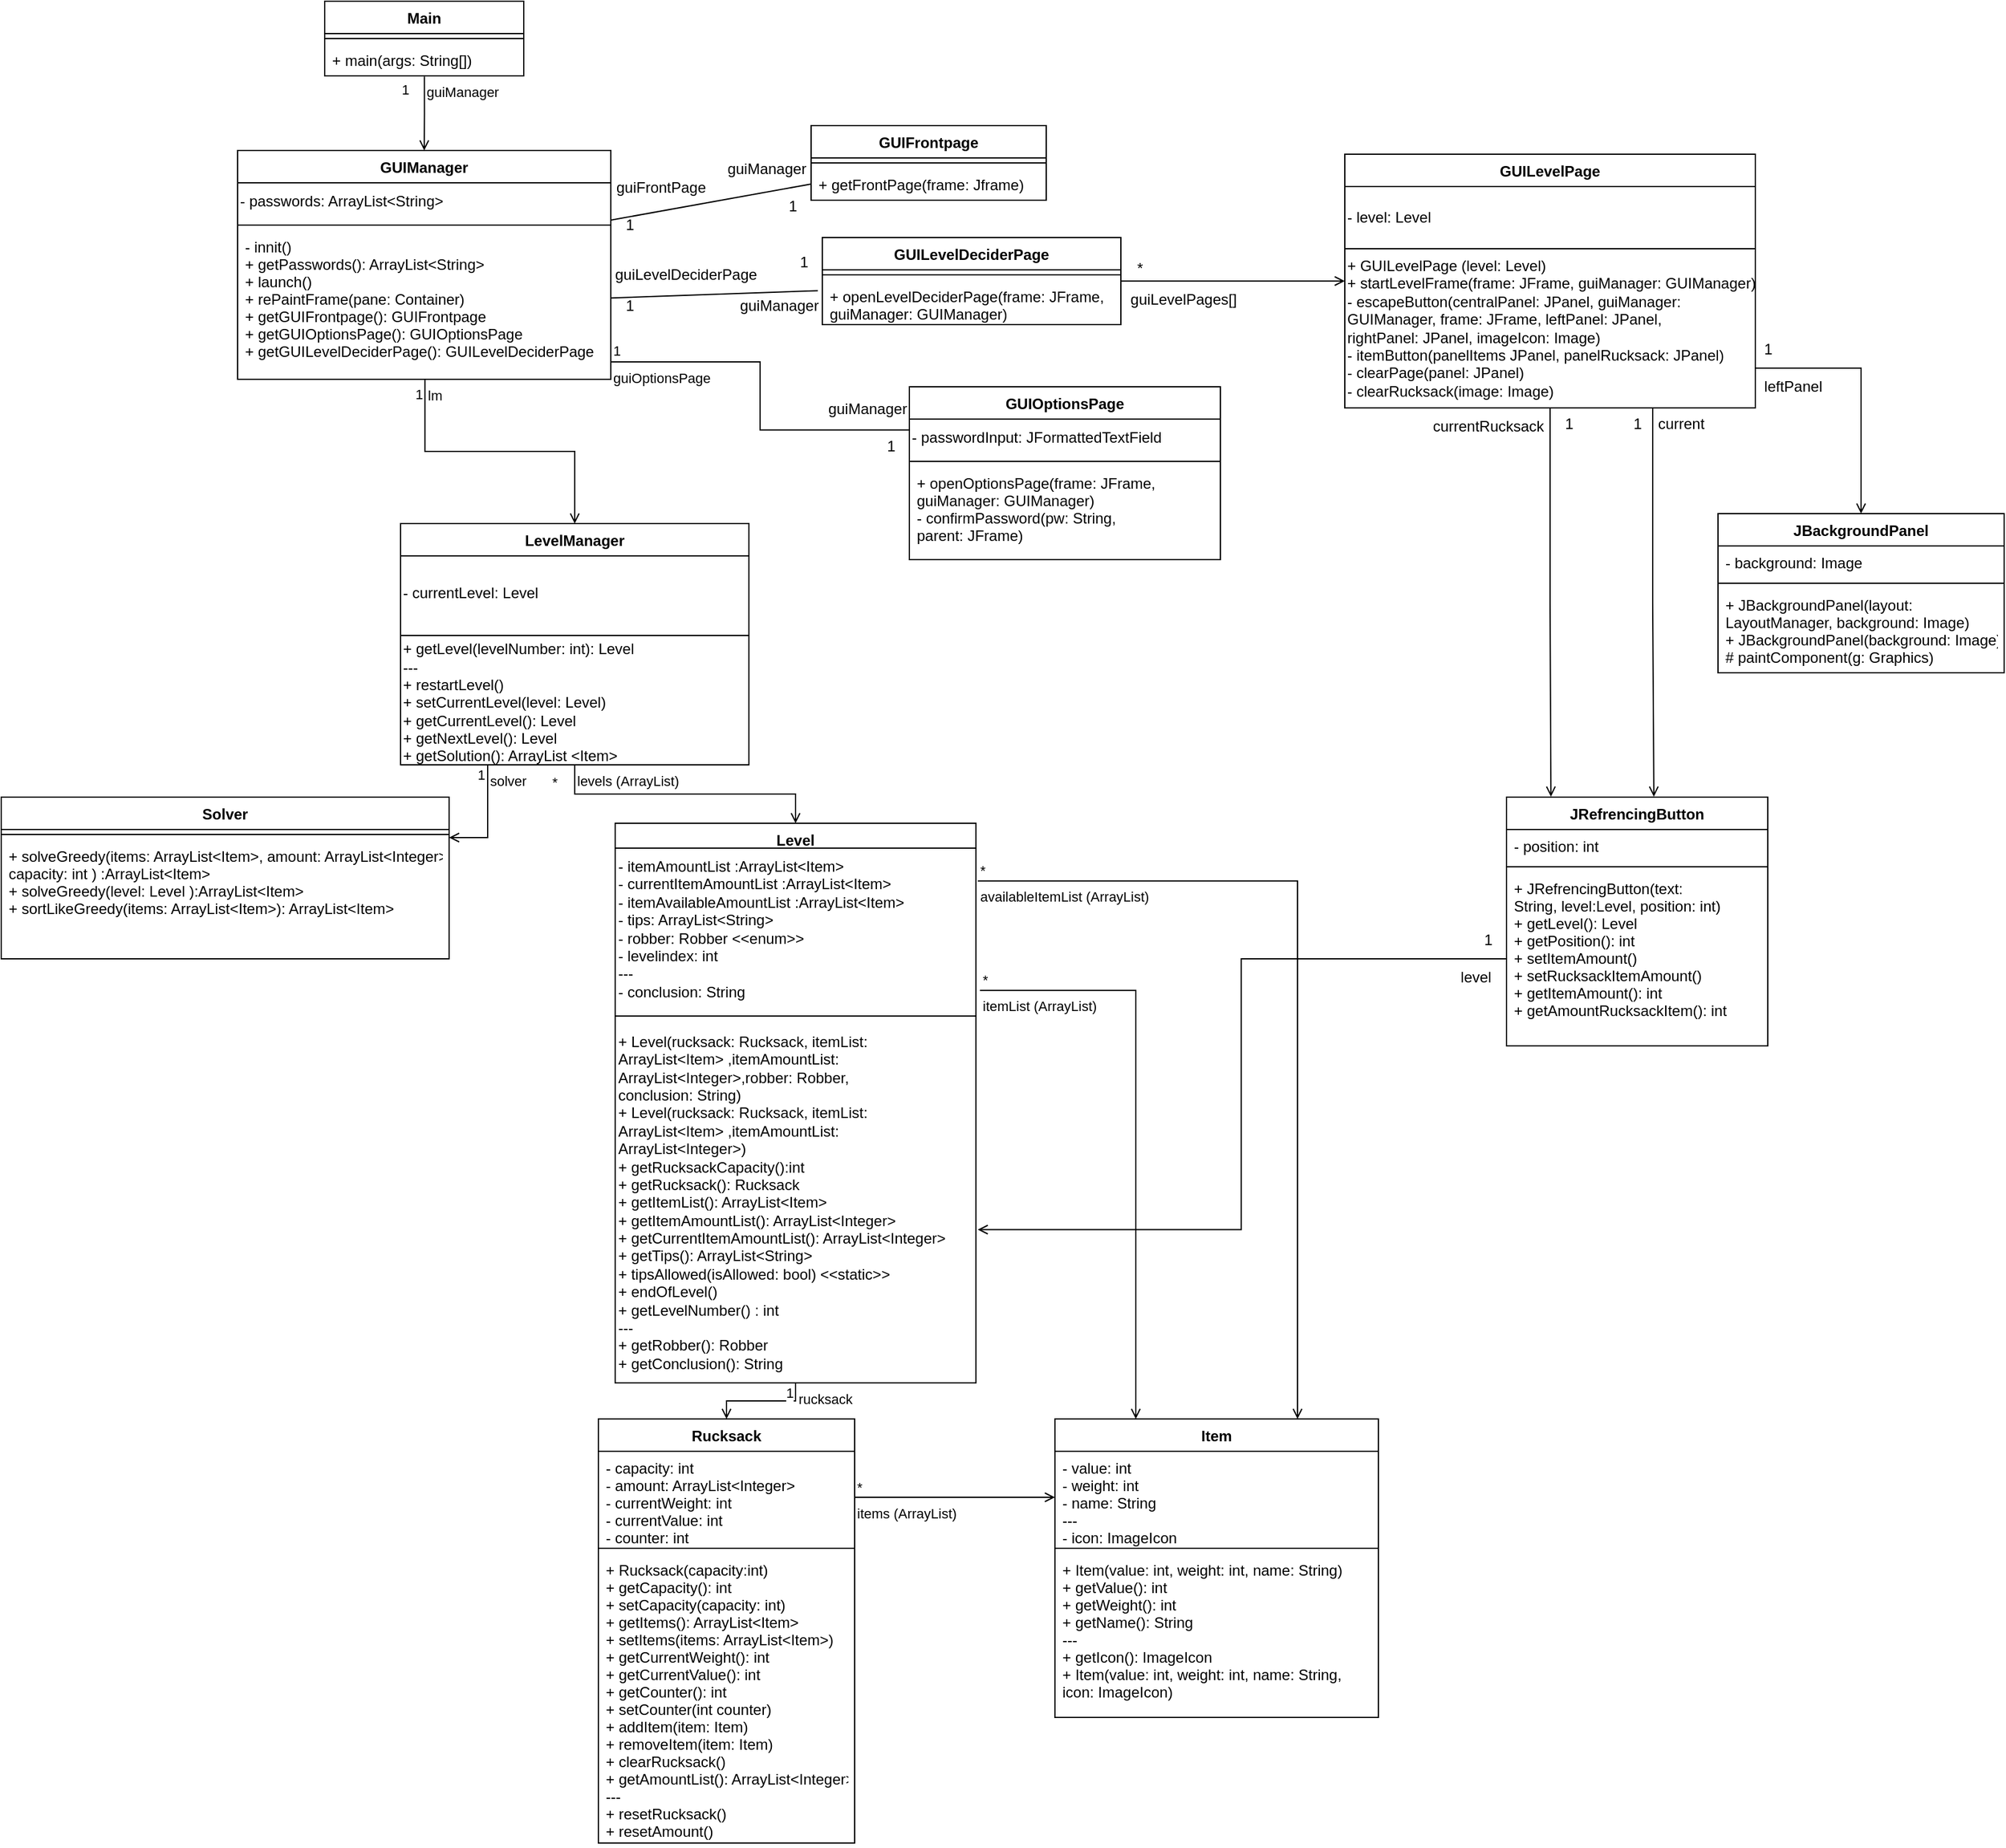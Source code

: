 <mxfile version="20.6.1" type="device"><diagram id="mvksxYR37wyYuG3UCGVY" name="Page-1"><mxGraphModel dx="1183" dy="840" grid="1" gridSize="10" guides="1" tooltips="1" connect="1" arrows="1" fold="1" page="1" pageScale="1" pageWidth="827" pageHeight="1169" math="0" shadow="0"><root><mxCell id="0"/><mxCell id="1" parent="0"/><mxCell id="3Lkax07c6LPgoKpLeekD-1" value="Main" style="swimlane;fontStyle=1;align=center;verticalAlign=top;childLayout=stackLayout;horizontal=1;startSize=26;horizontalStack=0;resizeParent=1;resizeParentMax=0;resizeLast=0;collapsible=1;marginBottom=0;" parent="1" vertex="1"><mxGeometry x="280" y="20" width="160" height="60" as="geometry"/></mxCell><mxCell id="3Lkax07c6LPgoKpLeekD-3" value="" style="line;strokeWidth=1;fillColor=none;align=left;verticalAlign=middle;spacingTop=-1;spacingLeft=3;spacingRight=3;rotatable=0;labelPosition=right;points=[];portConstraint=eastwest;strokeColor=inherit;" parent="3Lkax07c6LPgoKpLeekD-1" vertex="1"><mxGeometry y="26" width="160" height="8" as="geometry"/></mxCell><mxCell id="3Lkax07c6LPgoKpLeekD-4" value="+ main(args: String[])" style="text;strokeColor=none;fillColor=none;align=left;verticalAlign=top;spacingLeft=4;spacingRight=4;overflow=hidden;rotatable=0;points=[[0,0.5],[1,0.5]];portConstraint=eastwest;" parent="3Lkax07c6LPgoKpLeekD-1" vertex="1"><mxGeometry y="34" width="160" height="26" as="geometry"/></mxCell><mxCell id="3Lkax07c6LPgoKpLeekD-5" value="GUIManager" style="swimlane;fontStyle=1;align=center;verticalAlign=top;childLayout=stackLayout;horizontal=1;startSize=26;horizontalStack=0;resizeParent=1;resizeParentMax=0;resizeLast=0;collapsible=1;marginBottom=0;" parent="1" vertex="1"><mxGeometry x="210" y="140" width="300" height="184" as="geometry"/></mxCell><mxCell id="36" value="- passwords: ArrayList&amp;lt;String&amp;gt;&lt;br&gt;" style="text;html=1;strokeColor=none;fillColor=none;align=left;verticalAlign=middle;whiteSpace=wrap;rounded=0;" parent="3Lkax07c6LPgoKpLeekD-5" vertex="1"><mxGeometry y="26" width="300" height="30" as="geometry"/></mxCell><mxCell id="3Lkax07c6LPgoKpLeekD-7" value="" style="line;strokeWidth=1;fillColor=none;align=left;verticalAlign=middle;spacingTop=-1;spacingLeft=3;spacingRight=3;rotatable=0;labelPosition=right;points=[];portConstraint=eastwest;strokeColor=inherit;" parent="3Lkax07c6LPgoKpLeekD-5" vertex="1"><mxGeometry y="56" width="300" height="8" as="geometry"/></mxCell><mxCell id="3Lkax07c6LPgoKpLeekD-8" value="- innit()&#10;+ getPasswords(): ArrayList&lt;String&gt;&#10;+ launch()&#10;+ rePaintFrame(pane: Container)&#10;+ getGUIFrontpage(): GUIFrontpage&#10;+ getGUIOptionsPage(): GUIOptionsPage&#10;+ getGUILevelDeciderPage(): GUILevelDeciderPage&#10;" style="text;strokeColor=none;fillColor=none;align=left;verticalAlign=top;spacingLeft=4;spacingRight=4;overflow=hidden;rotatable=0;points=[[0,0.5],[1,0.5]];portConstraint=eastwest;" parent="3Lkax07c6LPgoKpLeekD-5" vertex="1"><mxGeometry y="64" width="300" height="120" as="geometry"/></mxCell><mxCell id="3Lkax07c6LPgoKpLeekD-9" value="LevelManager" style="swimlane;fontStyle=1;align=center;verticalAlign=top;childLayout=stackLayout;horizontal=1;startSize=26;horizontalStack=0;resizeParent=1;resizeParentMax=0;resizeLast=0;collapsible=1;marginBottom=0;" parent="1" vertex="1"><mxGeometry x="341" y="440" width="280" height="194" as="geometry"><mxRectangle x="310" y="250" width="220" height="210" as="alternateBounds"/></mxGeometry></mxCell><mxCell id="kdeTMZNGUCxmGkDWpaPE-43" value="- currentLevel: Level" style="text;html=1;strokeColor=none;fillColor=none;align=left;verticalAlign=middle;whiteSpace=wrap;rounded=0;" parent="3Lkax07c6LPgoKpLeekD-9" vertex="1"><mxGeometry y="26" width="280" height="60" as="geometry"/></mxCell><mxCell id="3Lkax07c6LPgoKpLeekD-11" value="" style="line;strokeWidth=1;fillColor=none;align=left;verticalAlign=middle;spacingTop=-1;spacingLeft=3;spacingRight=3;rotatable=0;labelPosition=right;points=[];portConstraint=eastwest;strokeColor=inherit;" parent="3Lkax07c6LPgoKpLeekD-9" vertex="1"><mxGeometry y="86" width="280" height="8" as="geometry"/></mxCell><mxCell id="kdeTMZNGUCxmGkDWpaPE-44" value="+ getLevel(levelNumber: int): Level&lt;br&gt;---&lt;br&gt;+ restartLevel()&lt;br&gt;+ setCurrentLevel(level: Level)&lt;br&gt;+ getCurrentLevel(): Level&lt;br&gt;+ getNextLevel(): Level&lt;br&gt;+ getSolution(): ArrayList &amp;lt;Item&amp;gt;" style="text;html=1;strokeColor=none;fillColor=none;align=left;verticalAlign=middle;whiteSpace=wrap;rounded=0;" parent="3Lkax07c6LPgoKpLeekD-9" vertex="1"><mxGeometry y="94" width="280" height="100" as="geometry"/></mxCell><mxCell id="3Lkax07c6LPgoKpLeekD-25" value="guiManager" style="endArrow=open;endFill=0;html=1;edgeStyle=orthogonalEdgeStyle;align=left;verticalAlign=top;rounded=0;exitX=0.501;exitY=1.022;exitDx=0;exitDy=0;exitPerimeter=0;entryX=0.5;entryY=0;entryDx=0;entryDy=0;" parent="1" source="3Lkax07c6LPgoKpLeekD-4" target="3Lkax07c6LPgoKpLeekD-5" edge="1"><mxGeometry x="-1" y="-1" relative="1" as="geometry"><mxPoint x="432.5" y="252" as="sourcePoint"/><mxPoint x="542.5" y="72" as="targetPoint"/><mxPoint x="1" y="-1" as="offset"/></mxGeometry></mxCell><mxCell id="3Lkax07c6LPgoKpLeekD-26" value="1" style="edgeLabel;resizable=0;html=1;align=left;verticalAlign=bottom;" parent="3Lkax07c6LPgoKpLeekD-25" connectable="0" vertex="1"><mxGeometry x="-1" relative="1" as="geometry"><mxPoint x="-20" y="19" as="offset"/></mxGeometry></mxCell><mxCell id="3Lkax07c6LPgoKpLeekD-27" value="lm" style="endArrow=open;endFill=0;html=1;edgeStyle=orthogonalEdgeStyle;align=left;verticalAlign=top;rounded=0;entryX=0.5;entryY=0;entryDx=0;entryDy=0;exitX=0.502;exitY=1;exitDx=0;exitDy=0;exitPerimeter=0;" parent="1" source="3Lkax07c6LPgoKpLeekD-8" target="3Lkax07c6LPgoKpLeekD-9" edge="1"><mxGeometry x="-1" relative="1" as="geometry"><mxPoint x="370" y="280" as="sourcePoint"/><mxPoint x="530" y="280" as="targetPoint"/></mxGeometry></mxCell><mxCell id="3Lkax07c6LPgoKpLeekD-28" value="1" style="edgeLabel;resizable=0;html=1;align=left;verticalAlign=bottom;" parent="3Lkax07c6LPgoKpLeekD-27" connectable="0" vertex="1"><mxGeometry x="-1" relative="1" as="geometry"><mxPoint x="-10" y="20" as="offset"/></mxGeometry></mxCell><mxCell id="3Lkax07c6LPgoKpLeekD-29" value="Solver" style="swimlane;fontStyle=1;align=center;verticalAlign=top;childLayout=stackLayout;horizontal=1;startSize=26;horizontalStack=0;resizeParent=1;resizeParentMax=0;resizeLast=0;collapsible=1;marginBottom=0;" parent="1" vertex="1"><mxGeometry x="20" y="660" width="360" height="130" as="geometry"/></mxCell><mxCell id="3Lkax07c6LPgoKpLeekD-31" value="" style="line;strokeWidth=1;fillColor=none;align=left;verticalAlign=middle;spacingTop=-1;spacingLeft=3;spacingRight=3;rotatable=0;labelPosition=right;points=[];portConstraint=eastwest;strokeColor=inherit;" parent="3Lkax07c6LPgoKpLeekD-29" vertex="1"><mxGeometry y="26" width="360" height="8" as="geometry"/></mxCell><mxCell id="3Lkax07c6LPgoKpLeekD-32" value="+ solveGreedy(items: ArrayList&lt;Item&gt;, amount: ArrayList&lt;Integer&gt;,&#10;capacity: int ) :ArrayList&lt;Item&gt;&#10;+ solveGreedy(level: Level ):ArrayList&lt;Item&gt;&#10;+ sortLikeGreedy(items: ArrayList&lt;Item&gt;): ArrayList&lt;Item&gt;" style="text;strokeColor=none;fillColor=none;align=left;verticalAlign=top;spacingLeft=4;spacingRight=4;overflow=hidden;rotatable=0;points=[[0,0.5],[1,0.5]];portConstraint=eastwest;" parent="3Lkax07c6LPgoKpLeekD-29" vertex="1"><mxGeometry y="34" width="360" height="96" as="geometry"/></mxCell><mxCell id="3Lkax07c6LPgoKpLeekD-33" value="Level" style="swimlane;fontStyle=1;align=center;verticalAlign=top;childLayout=stackLayout;horizontal=1;startSize=20;horizontalStack=0;resizeParent=1;resizeParentMax=0;resizeLast=0;collapsible=1;marginBottom=0;" parent="1" vertex="1"><mxGeometry x="513.5" y="681" width="290" height="450" as="geometry"/></mxCell><mxCell id="8" value="- itemAmountList :ArrayList&amp;lt;Item&amp;gt;&lt;br&gt;- currentItemAmountList :ArrayList&amp;lt;Item&amp;gt;&lt;br&gt;- itemAvailableAmountList :ArrayList&amp;lt;Item&amp;gt;&lt;br&gt;- tips: ArrayList&amp;lt;String&amp;gt;&lt;br&gt;- robber: Robber &amp;lt;&amp;lt;enum&amp;gt;&amp;gt;&lt;br&gt;- levelindex: int&lt;br&gt;---&lt;br&gt;- conclusion: String" style="text;html=1;align=left;verticalAlign=middle;resizable=0;points=[];autosize=1;strokeColor=none;fillColor=none;" parent="3Lkax07c6LPgoKpLeekD-33" vertex="1"><mxGeometry y="20" width="290" height="130" as="geometry"/></mxCell><mxCell id="3Lkax07c6LPgoKpLeekD-35" value="" style="line;strokeWidth=1;fillColor=none;align=left;verticalAlign=middle;spacingTop=-1;spacingLeft=3;spacingRight=3;rotatable=0;labelPosition=right;points=[];portConstraint=eastwest;strokeColor=inherit;" parent="3Lkax07c6LPgoKpLeekD-33" vertex="1"><mxGeometry y="150" width="290" height="10" as="geometry"/></mxCell><mxCell id="11" value="&lt;span class=&quot;pl-smi&quot;&gt;+ Level&lt;/span&gt;(r&lt;span class=&quot;pl-smi&quot;&gt;ucksack:&lt;/span&gt;&amp;nbsp;R&lt;span class=&quot;pl-s1&quot;&gt;ucksack&lt;/span&gt;,&amp;nbsp;&lt;span class=&quot;pl-s1&quot;&gt;itemList:&amp;nbsp;&lt;br&gt;&lt;span class=&quot;pl-smi&quot;&gt;ArrayList&lt;/span&gt;&amp;lt;&lt;span class=&quot;pl-smi&quot;&gt;Item&lt;/span&gt;&amp;gt;&amp;nbsp;&lt;/span&gt;,&lt;span class=&quot;pl-s1&quot;&gt;itemAmountList:&amp;nbsp;&amp;nbsp;&lt;br&gt;&lt;span class=&quot;pl-smi&quot;&gt;ArrayList&lt;/span&gt;&amp;lt;&lt;span class=&quot;pl-smi&quot;&gt;Integer&lt;/span&gt;&amp;gt;,robber: Robber, &lt;br&gt;conclusion: String&lt;/span&gt;)&lt;br&gt;&lt;span class=&quot;pl-smi&quot;&gt;+ Level&lt;/span&gt;(r&lt;span class=&quot;pl-smi&quot;&gt;ucksack:&lt;/span&gt;&amp;nbsp;R&lt;span class=&quot;pl-s1&quot;&gt;ucksack&lt;/span&gt;,&amp;nbsp;&lt;span class=&quot;pl-s1&quot;&gt;itemList:&amp;nbsp;&lt;br&gt;&lt;span class=&quot;pl-smi&quot;&gt;ArrayList&lt;/span&gt;&amp;lt;&lt;span class=&quot;pl-smi&quot;&gt;Item&lt;/span&gt;&amp;gt;&amp;nbsp;&lt;/span&gt;,&lt;span class=&quot;pl-s1&quot;&gt;itemAmountList:&amp;nbsp;&amp;nbsp;&lt;br&gt;&lt;span class=&quot;pl-smi&quot;&gt;ArrayList&lt;/span&gt;&amp;lt;&lt;span class=&quot;pl-smi&quot;&gt;Integer&lt;/span&gt;&amp;gt;&lt;/span&gt;)&lt;br&gt;&lt;span style=&quot;&quot;&gt;+ g&lt;/span&gt;&lt;span class=&quot;pl-en&quot;&gt;etRucksackCapacity&lt;/span&gt;():int&lt;br&gt;&lt;span style=&quot;&quot;&gt;+ getRucksack(): Rucksack&lt;br&gt;+ getItemList(): ArrayList&amp;lt;Item&amp;gt;&lt;br&gt;+ getItemAmountList(): ArrayList&amp;lt;Integer&amp;gt;&lt;br&gt;&lt;/span&gt;+ getCurrentItemAmountList(): ArrayList&amp;lt;Integer&amp;gt;&lt;span style=&quot;&quot;&gt;&lt;br&gt;+ getTips(): ArrayList&amp;lt;String&amp;gt;&lt;br&gt;+ tipsAllowed(isAllowed: bool) &amp;lt;&amp;lt;static&amp;gt;&amp;gt;&lt;br&gt;+ endOfLevel()&lt;br&gt;+ getLevelNumber() : int&lt;br&gt;&lt;/span&gt;---&lt;br&gt;+ getRobber(): Robber&lt;br&gt;+ getConclusion(): String&lt;span style=&quot;&quot;&gt;&lt;br&gt;&lt;/span&gt;" style="text;html=1;align=left;verticalAlign=middle;resizable=0;points=[];autosize=1;strokeColor=none;fillColor=none;" parent="3Lkax07c6LPgoKpLeekD-33" vertex="1"><mxGeometry y="160" width="290" height="290" as="geometry"/></mxCell><mxCell id="3Lkax07c6LPgoKpLeekD-37" value="solver" style="endArrow=open;endFill=0;html=1;edgeStyle=orthogonalEdgeStyle;align=left;verticalAlign=top;rounded=0;exitX=0.25;exitY=1;exitDx=0;exitDy=0;entryX=1;entryY=0.25;entryDx=0;entryDy=0;" parent="1" source="kdeTMZNGUCxmGkDWpaPE-44" target="3Lkax07c6LPgoKpLeekD-29" edge="1"><mxGeometry x="-1" relative="1" as="geometry"><mxPoint x="310" y="501" as="sourcePoint"/><mxPoint x="240" y="408" as="targetPoint"/><mxPoint as="offset"/></mxGeometry></mxCell><mxCell id="3Lkax07c6LPgoKpLeekD-38" value="1" style="edgeLabel;resizable=0;html=1;align=left;verticalAlign=bottom;" parent="3Lkax07c6LPgoKpLeekD-37" connectable="0" vertex="1"><mxGeometry x="-1" relative="1" as="geometry"><mxPoint x="-10" y="16" as="offset"/></mxGeometry></mxCell><mxCell id="3Lkax07c6LPgoKpLeekD-39" value="levels (ArrayList)" style="endArrow=open;endFill=0;html=1;edgeStyle=orthogonalEdgeStyle;align=left;verticalAlign=top;rounded=0;exitX=0.5;exitY=1;exitDx=0;exitDy=0;entryX=0.5;entryY=0;entryDx=0;entryDy=0;" parent="1" source="3Lkax07c6LPgoKpLeekD-9" target="3Lkax07c6LPgoKpLeekD-33" edge="1"><mxGeometry x="-1" relative="1" as="geometry"><mxPoint x="370" y="501" as="sourcePoint"/><mxPoint x="530" y="501" as="targetPoint"/></mxGeometry></mxCell><mxCell id="3Lkax07c6LPgoKpLeekD-40" value="*" style="edgeLabel;resizable=0;html=1;align=left;verticalAlign=bottom;" parent="3Lkax07c6LPgoKpLeekD-39" connectable="0" vertex="1"><mxGeometry x="-1" relative="1" as="geometry"><mxPoint x="-20" y="22" as="offset"/></mxGeometry></mxCell><mxCell id="3Lkax07c6LPgoKpLeekD-41" value="Rucksack" style="swimlane;fontStyle=1;align=center;verticalAlign=top;childLayout=stackLayout;horizontal=1;startSize=26;horizontalStack=0;resizeParent=1;resizeParentMax=0;resizeLast=0;collapsible=1;marginBottom=0;" parent="1" vertex="1"><mxGeometry x="500" y="1160" width="206" height="341" as="geometry"/></mxCell><mxCell id="3Lkax07c6LPgoKpLeekD-42" value="- capacity: int&#10;- amount: ArrayList&lt;Integer&gt;&#10;- currentWeight: int&#10;- currentValue: int&#10;- counter: int" style="text;strokeColor=none;fillColor=none;align=left;verticalAlign=top;spacingLeft=4;spacingRight=4;overflow=hidden;rotatable=0;points=[[0,0.5],[1,0.5]];portConstraint=eastwest;" parent="3Lkax07c6LPgoKpLeekD-41" vertex="1"><mxGeometry y="26" width="206" height="74" as="geometry"/></mxCell><mxCell id="3Lkax07c6LPgoKpLeekD-43" value="" style="line;strokeWidth=1;fillColor=none;align=left;verticalAlign=middle;spacingTop=-1;spacingLeft=3;spacingRight=3;rotatable=0;labelPosition=right;points=[];portConstraint=eastwest;strokeColor=inherit;" parent="3Lkax07c6LPgoKpLeekD-41" vertex="1"><mxGeometry y="100" width="206" height="8" as="geometry"/></mxCell><mxCell id="3Lkax07c6LPgoKpLeekD-44" value="+ Rucksack(capacity:int)&#10;+ getCapacity(): int&#10;+ setCapacity(capacity: int)&#10;+ getItems(): ArrayList&lt;Item&gt;&#10;+ setItems(items: ArrayList&lt;Item&gt;)&#10;+ getCurrentWeight(): int&#10;+ getCurrentValue(): int&#10;+ getCounter(): int&#10;+ setCounter(int counter)&#10;+ addItem(item: Item)&#10;+ removeItem(item: Item)&#10;+ clearRucksack()&#10;+ getAmountList(): ArrayList&lt;Integer&gt;&#10;---&#10;+ resetRucksack()&#10;+ resetAmount()&#10;&#10;&#10;" style="text;strokeColor=none;fillColor=none;align=left;verticalAlign=top;spacingLeft=4;spacingRight=4;overflow=hidden;rotatable=0;points=[[0,0.5],[1,0.5]];portConstraint=eastwest;" parent="3Lkax07c6LPgoKpLeekD-41" vertex="1"><mxGeometry y="108" width="206" height="233" as="geometry"/></mxCell><mxCell id="3Lkax07c6LPgoKpLeekD-45" value="rucksack" style="endArrow=open;endFill=0;html=1;edgeStyle=orthogonalEdgeStyle;align=left;verticalAlign=top;rounded=0;exitX=0.5;exitY=1;exitDx=0;exitDy=0;entryX=0.5;entryY=0;entryDx=0;entryDy=0;" parent="1" source="3Lkax07c6LPgoKpLeekD-33" target="3Lkax07c6LPgoKpLeekD-41" edge="1"><mxGeometry x="-1" relative="1" as="geometry"><mxPoint x="616" y="751" as="sourcePoint"/><mxPoint x="776" y="751" as="targetPoint"/></mxGeometry></mxCell><mxCell id="3Lkax07c6LPgoKpLeekD-46" value="1" style="edgeLabel;resizable=0;html=1;align=left;verticalAlign=bottom;" parent="3Lkax07c6LPgoKpLeekD-45" connectable="0" vertex="1"><mxGeometry x="-1" relative="1" as="geometry"><mxPoint x="-10" y="16" as="offset"/></mxGeometry></mxCell><mxCell id="3Lkax07c6LPgoKpLeekD-47" value="Item" style="swimlane;fontStyle=1;align=center;verticalAlign=top;childLayout=stackLayout;horizontal=1;startSize=26;horizontalStack=0;resizeParent=1;resizeParentMax=0;resizeLast=0;collapsible=1;marginBottom=0;" parent="1" vertex="1"><mxGeometry x="867" y="1160" width="260" height="240" as="geometry"/></mxCell><mxCell id="3Lkax07c6LPgoKpLeekD-48" value="- value: int&#10;- weight: int&#10;- name: String&#10;---&#10;- icon: ImageIcon" style="text;strokeColor=none;fillColor=none;align=left;verticalAlign=top;spacingLeft=4;spacingRight=4;overflow=hidden;rotatable=0;points=[[0,0.5],[1,0.5]];portConstraint=eastwest;" parent="3Lkax07c6LPgoKpLeekD-47" vertex="1"><mxGeometry y="26" width="260" height="74" as="geometry"/></mxCell><mxCell id="3Lkax07c6LPgoKpLeekD-49" value="" style="line;strokeWidth=1;fillColor=none;align=left;verticalAlign=middle;spacingTop=-1;spacingLeft=3;spacingRight=3;rotatable=0;labelPosition=right;points=[];portConstraint=eastwest;strokeColor=inherit;" parent="3Lkax07c6LPgoKpLeekD-47" vertex="1"><mxGeometry y="100" width="260" height="8" as="geometry"/></mxCell><mxCell id="3Lkax07c6LPgoKpLeekD-50" value="+ Item(value: int, weight: int, name: String)&#10;+ getValue(): int&#10;+ getWeight(): int&#10;+ getName(): String&#10;---&#10;+ getIcon(): ImageIcon&#10;+ Item(value: int, weight: int, name: String,&#10;icon: ImageIcon)" style="text;strokeColor=none;fillColor=none;align=left;verticalAlign=top;spacingLeft=4;spacingRight=4;overflow=hidden;rotatable=0;points=[[0,0.5],[1,0.5]];portConstraint=eastwest;" parent="3Lkax07c6LPgoKpLeekD-47" vertex="1"><mxGeometry y="108" width="260" height="132" as="geometry"/></mxCell><mxCell id="3Lkax07c6LPgoKpLeekD-51" value="items (ArrayList)" style="endArrow=open;endFill=0;html=1;edgeStyle=orthogonalEdgeStyle;align=left;verticalAlign=top;rounded=0;exitX=1;exitY=0.5;exitDx=0;exitDy=0;entryX=0;entryY=0.5;entryDx=0;entryDy=0;" parent="1" source="3Lkax07c6LPgoKpLeekD-42" target="3Lkax07c6LPgoKpLeekD-48" edge="1"><mxGeometry x="-1" relative="1" as="geometry"><mxPoint x="766" y="1021" as="sourcePoint"/><mxPoint x="776" y="1021" as="targetPoint"/></mxGeometry></mxCell><mxCell id="3Lkax07c6LPgoKpLeekD-52" value="*" style="edgeLabel;resizable=0;html=1;align=left;verticalAlign=bottom;" parent="3Lkax07c6LPgoKpLeekD-51" connectable="0" vertex="1"><mxGeometry x="-1" relative="1" as="geometry"/></mxCell><mxCell id="15" value="itemList (ArrayList)" style="endArrow=open;endFill=0;html=1;edgeStyle=orthogonalEdgeStyle;align=left;verticalAlign=top;rounded=0;entryX=0.25;entryY=0;entryDx=0;entryDy=0;exitX=1.011;exitY=0.88;exitDx=0;exitDy=0;exitPerimeter=0;" parent="1" source="8" target="3Lkax07c6LPgoKpLeekD-47" edge="1"><mxGeometry x="-1" relative="1" as="geometry"><mxPoint x="846" y="751" as="sourcePoint"/><mxPoint x="1066" y="901" as="targetPoint"/></mxGeometry></mxCell><mxCell id="16" value="*" style="edgeLabel;resizable=0;html=1;align=left;verticalAlign=bottom;" parent="15" connectable="0" vertex="1"><mxGeometry x="-1" relative="1" as="geometry"/></mxCell><mxCell id="17" value="availableItemList (ArrayList)" style="endArrow=open;endFill=0;html=1;edgeStyle=orthogonalEdgeStyle;align=left;verticalAlign=top;rounded=0;entryX=0.75;entryY=0;entryDx=0;entryDy=0;exitX=1.005;exitY=0.203;exitDx=0;exitDy=0;exitPerimeter=0;" parent="1" source="8" target="3Lkax07c6LPgoKpLeekD-47" edge="1"><mxGeometry x="-1" relative="1" as="geometry"><mxPoint x="856" y="801" as="sourcePoint"/><mxPoint x="1016" y="801" as="targetPoint"/></mxGeometry></mxCell><mxCell id="18" value="*" style="edgeLabel;resizable=0;html=1;align=left;verticalAlign=bottom;" parent="17" connectable="0" vertex="1"><mxGeometry x="-1" relative="1" as="geometry"/></mxCell><mxCell id="19" value="GUIFrontpage" style="swimlane;fontStyle=1;align=center;verticalAlign=top;childLayout=stackLayout;horizontal=1;startSize=26;horizontalStack=0;resizeParent=1;resizeParentMax=0;resizeLast=0;collapsible=1;marginBottom=0;" parent="1" vertex="1"><mxGeometry x="671" y="120" width="189" height="60" as="geometry"/></mxCell><mxCell id="20" value="" style="line;strokeWidth=1;fillColor=none;align=left;verticalAlign=middle;spacingTop=-1;spacingLeft=3;spacingRight=3;rotatable=0;labelPosition=right;points=[];portConstraint=eastwest;strokeColor=inherit;" parent="19" vertex="1"><mxGeometry y="26" width="189" height="8" as="geometry"/></mxCell><mxCell id="21" value="+ getFrontPage(frame: Jframe)" style="text;strokeColor=none;fillColor=none;align=left;verticalAlign=top;spacingLeft=4;spacingRight=4;overflow=hidden;rotatable=0;points=[[0,0.5],[1,0.5]];portConstraint=eastwest;" parent="19" vertex="1"><mxGeometry y="34" width="189" height="26" as="geometry"/></mxCell><mxCell id="kdeTMZNGUCxmGkDWpaPE-52" value="" style="edgeStyle=orthogonalEdgeStyle;rounded=0;orthogonalLoop=1;jettySize=auto;html=1;endArrow=open;endFill=0;" parent="1" source="22" target="kdeTMZNGUCxmGkDWpaPE-48" edge="1"><mxGeometry relative="1" as="geometry"/></mxCell><mxCell id="22" value="GUILevelDeciderPage" style="swimlane;fontStyle=1;align=center;verticalAlign=top;childLayout=stackLayout;horizontal=1;startSize=26;horizontalStack=0;resizeParent=1;resizeParentMax=0;resizeLast=0;collapsible=1;marginBottom=0;" parent="1" vertex="1"><mxGeometry x="680" y="210" width="240" height="70" as="geometry"/></mxCell><mxCell id="kdeTMZNGUCxmGkDWpaPE-45" value="" style="line;strokeWidth=1;fillColor=none;align=left;verticalAlign=middle;spacingTop=-1;spacingLeft=3;spacingRight=3;rotatable=0;labelPosition=right;points=[];portConstraint=eastwest;strokeColor=inherit;" parent="22" vertex="1"><mxGeometry y="26" width="240" height="8" as="geometry"/></mxCell><mxCell id="24" value="+ openLevelDeciderPage(frame: JFrame, &#10;guiManager: GUIManager)" style="text;strokeColor=none;fillColor=none;align=left;verticalAlign=top;spacingLeft=4;spacingRight=4;overflow=hidden;rotatable=0;points=[[0,0.5],[1,0.5]];portConstraint=eastwest;" parent="22" vertex="1"><mxGeometry y="34" width="240" height="36" as="geometry"/></mxCell><mxCell id="27" value="" style="endArrow=none;html=1;rounded=0;entryX=-0.015;entryY=0.242;entryDx=0;entryDy=0;entryPerimeter=0;endFill=0;" parent="1" source="3Lkax07c6LPgoKpLeekD-8" target="24" edge="1"><mxGeometry width="50" height="50" relative="1" as="geometry"><mxPoint x="770" y="240" as="sourcePoint"/><mxPoint x="820" y="190" as="targetPoint"/></mxGeometry></mxCell><mxCell id="28" value="" style="endArrow=none;html=1;rounded=0;exitX=1;exitY=1;exitDx=0;exitDy=0;entryX=0;entryY=0.5;entryDx=0;entryDy=0;endFill=0;" parent="1" source="36" target="21" edge="1"><mxGeometry width="50" height="50" relative="1" as="geometry"><mxPoint x="770" y="240" as="sourcePoint"/><mxPoint x="820" y="190" as="targetPoint"/></mxGeometry></mxCell><mxCell id="29" value="GUIOptionsPage" style="swimlane;fontStyle=1;align=center;verticalAlign=top;childLayout=stackLayout;horizontal=1;startSize=26;horizontalStack=0;resizeParent=1;resizeParentMax=0;resizeLast=0;collapsible=1;marginBottom=0;" parent="1" vertex="1"><mxGeometry x="750" y="330" width="250" height="139" as="geometry"/></mxCell><mxCell id="50" value="&lt;div style=&quot;&quot;&gt;&lt;span style=&quot;background-color: initial;&quot; class=&quot;pl-smi&quot;&gt;- &lt;/span&gt;&lt;span style=&quot;background-color: initial;&quot; class=&quot;pl-s1&quot;&gt;passwordInput: JFormattedTextField&lt;/span&gt;&lt;/div&gt;" style="text;html=1;align=left;verticalAlign=middle;resizable=0;points=[];autosize=1;strokeColor=none;fillColor=none;" parent="29" vertex="1"><mxGeometry y="26" width="250" height="30" as="geometry"/></mxCell><mxCell id="31" value="" style="line;strokeWidth=1;fillColor=none;align=left;verticalAlign=middle;spacingTop=-1;spacingLeft=3;spacingRight=3;rotatable=0;labelPosition=right;points=[];portConstraint=eastwest;strokeColor=inherit;" parent="29" vertex="1"><mxGeometry y="56" width="250" height="8" as="geometry"/></mxCell><mxCell id="32" value="+ openOptionsPage(frame: JFrame, &#10;guiManager: GUIManager)&#10;- confirmPassword(pw: String, &#10;parent: JFrame)" style="text;strokeColor=none;fillColor=none;align=left;verticalAlign=top;spacingLeft=4;spacingRight=4;overflow=hidden;rotatable=0;points=[[0,0.5],[1,0.5]];portConstraint=eastwest;" parent="29" vertex="1"><mxGeometry y="64" width="250" height="75" as="geometry"/></mxCell><mxCell id="34" value="guiOptionsPage" style="endArrow=none;endFill=0;html=1;edgeStyle=orthogonalEdgeStyle;align=left;verticalAlign=top;rounded=0;exitX=1;exitY=0.883;exitDx=0;exitDy=0;entryX=0;entryY=0.25;entryDx=0;entryDy=0;exitPerimeter=0;" parent="1" source="3Lkax07c6LPgoKpLeekD-8" target="29" edge="1"><mxGeometry x="-1" relative="1" as="geometry"><mxPoint x="720" y="230" as="sourcePoint"/><mxPoint x="880" y="230" as="targetPoint"/></mxGeometry></mxCell><mxCell id="35" value="1" style="edgeLabel;resizable=0;html=1;align=left;verticalAlign=bottom;" parent="34" connectable="0" vertex="1"><mxGeometry x="-1" relative="1" as="geometry"/></mxCell><mxCell id="kdeTMZNGUCxmGkDWpaPE-48" value="GUILevelPage" style="swimlane;fontStyle=1;align=center;verticalAlign=top;childLayout=stackLayout;horizontal=1;startSize=26;horizontalStack=0;resizeParent=1;resizeParentMax=0;resizeLast=0;collapsible=1;marginBottom=0;" parent="1" vertex="1"><mxGeometry x="1100" y="143" width="330" height="204" as="geometry"/></mxCell><mxCell id="kdeTMZNGUCxmGkDWpaPE-53" value="- level: Level" style="html=1;align=left;" parent="kdeTMZNGUCxmGkDWpaPE-48" vertex="1"><mxGeometry y="26" width="330" height="50" as="geometry"/></mxCell><mxCell id="kdeTMZNGUCxmGkDWpaPE-55" value="&lt;div style=&quot;&quot;&gt;&lt;span style=&quot;background-color: initial;&quot;&gt;+ GUILevelPage (level: Level)&lt;/span&gt;&lt;/div&gt;&lt;div style=&quot;&quot;&gt;&lt;span style=&quot;background-color: initial;&quot;&gt;+ startLevelFrame(frame: JFrame, guiManager: GUIManager)&lt;/span&gt;&lt;/div&gt;&lt;div style=&quot;&quot;&gt;&lt;span style=&quot;background-color: initial;&quot;&gt;- escapeButton(centralPanel: JPanel, guiManager:&amp;nbsp;&lt;/span&gt;&lt;/div&gt;&lt;div style=&quot;&quot;&gt;&lt;span style=&quot;background-color: initial;&quot;&gt;GUIManager, frame: JFrame, leftPanel: JPanel,&amp;nbsp;&lt;/span&gt;&lt;/div&gt;&lt;div style=&quot;&quot;&gt;&lt;span style=&quot;background-color: initial;&quot;&gt;rightPanel: JPanel, imageIcon: Image)&lt;/span&gt;&lt;/div&gt;&lt;div style=&quot;&quot;&gt;&lt;span style=&quot;background-color: initial;&quot;&gt;- itemButton(panelItems JPanel, panelRucksack: JPanel)&lt;/span&gt;&lt;/div&gt;&lt;div style=&quot;&quot;&gt;- clearPage(panel: JPanel)&lt;/div&gt;&lt;div style=&quot;&quot;&gt;- clearRucksack(image: Image)&lt;/div&gt;" style="html=1;align=left;" parent="kdeTMZNGUCxmGkDWpaPE-48" vertex="1"><mxGeometry y="76" width="330" height="128" as="geometry"/></mxCell><mxCell id="37" value="&lt;span class=&quot;pl-s1&quot;&gt;guiLevelDeciderPage&lt;/span&gt;" style="text;html=1;align=center;verticalAlign=middle;resizable=0;points=[];autosize=1;strokeColor=none;fillColor=none;" parent="1" vertex="1"><mxGeometry x="500" y="225" width="140" height="30" as="geometry"/></mxCell><mxCell id="38" value="1" style="text;html=1;align=center;verticalAlign=middle;resizable=0;points=[];autosize=1;strokeColor=none;fillColor=none;" parent="1" vertex="1"><mxGeometry x="510" y="250" width="30" height="30" as="geometry"/></mxCell><mxCell id="39" value="guiFrontPage" style="text;html=1;align=center;verticalAlign=middle;resizable=0;points=[];autosize=1;strokeColor=none;fillColor=none;" parent="1" vertex="1"><mxGeometry x="500" y="155" width="100" height="30" as="geometry"/></mxCell><mxCell id="40" value="1" style="text;html=1;align=center;verticalAlign=middle;resizable=0;points=[];autosize=1;strokeColor=none;fillColor=none;" parent="1" vertex="1"><mxGeometry x="510" y="185" width="30" height="30" as="geometry"/></mxCell><mxCell id="41" value="guiManager" style="text;html=1;align=center;verticalAlign=middle;resizable=0;points=[];autosize=1;strokeColor=none;fillColor=none;" parent="1" vertex="1"><mxGeometry x="590" y="140" width="90" height="30" as="geometry"/></mxCell><mxCell id="42" value="1" style="text;html=1;align=center;verticalAlign=middle;resizable=0;points=[];autosize=1;strokeColor=none;fillColor=none;" parent="1" vertex="1"><mxGeometry x="641" y="170" width="30" height="30" as="geometry"/></mxCell><mxCell id="46" value="guiManager" style="text;html=1;align=center;verticalAlign=middle;resizable=0;points=[];autosize=1;strokeColor=none;fillColor=none;" parent="1" vertex="1"><mxGeometry x="671" y="333" width="90" height="30" as="geometry"/></mxCell><mxCell id="47" value="guiManager" style="text;html=1;align=center;verticalAlign=middle;resizable=0;points=[];autosize=1;strokeColor=none;fillColor=none;" parent="1" vertex="1"><mxGeometry x="600" y="250" width="90" height="30" as="geometry"/></mxCell><mxCell id="48" value="1" style="text;html=1;align=center;verticalAlign=middle;resizable=0;points=[];autosize=1;strokeColor=none;fillColor=none;" parent="1" vertex="1"><mxGeometry x="650" y="215" width="30" height="30" as="geometry"/></mxCell><mxCell id="49" value="1" style="text;html=1;align=center;verticalAlign=middle;resizable=0;points=[];autosize=1;strokeColor=none;fillColor=none;" parent="1" vertex="1"><mxGeometry x="720" y="363" width="30" height="30" as="geometry"/></mxCell><mxCell id="52" value="*" style="text;html=1;align=center;verticalAlign=middle;resizable=0;points=[];autosize=1;strokeColor=none;fillColor=none;" parent="1" vertex="1"><mxGeometry x="920" y="220" width="30" height="30" as="geometry"/></mxCell><mxCell id="53" value="guiLevelPages[]" style="text;html=1;align=center;verticalAlign=middle;resizable=0;points=[];autosize=1;strokeColor=none;fillColor=none;" parent="1" vertex="1"><mxGeometry x="915" y="245" width="110" height="30" as="geometry"/></mxCell><mxCell id="54" value="JBackgroundPanel" style="swimlane;fontStyle=1;align=center;verticalAlign=top;childLayout=stackLayout;horizontal=1;startSize=26;horizontalStack=0;resizeParent=1;resizeParentMax=0;resizeLast=0;collapsible=1;marginBottom=0;" parent="1" vertex="1"><mxGeometry x="1400" y="432" width="230" height="128" as="geometry"/></mxCell><mxCell id="55" value="- background: Image" style="text;strokeColor=none;fillColor=none;align=left;verticalAlign=top;spacingLeft=4;spacingRight=4;overflow=hidden;rotatable=0;points=[[0,0.5],[1,0.5]];portConstraint=eastwest;" parent="54" vertex="1"><mxGeometry y="26" width="230" height="26" as="geometry"/></mxCell><mxCell id="56" value="" style="line;strokeWidth=1;fillColor=none;align=left;verticalAlign=middle;spacingTop=-1;spacingLeft=3;spacingRight=3;rotatable=0;labelPosition=right;points=[];portConstraint=eastwest;strokeColor=inherit;" parent="54" vertex="1"><mxGeometry y="52" width="230" height="8" as="geometry"/></mxCell><mxCell id="57" value="+ JBackgroundPanel(layout: &#10;LayoutManager, background: Image)&#10;+ JBackgroundPanel(background: Image)&#10;# paintComponent(g: Graphics)" style="text;strokeColor=none;fillColor=none;align=left;verticalAlign=top;spacingLeft=4;spacingRight=4;overflow=hidden;rotatable=0;points=[[0,0.5],[1,0.5]];portConstraint=eastwest;" parent="54" vertex="1"><mxGeometry y="60" width="230" height="68" as="geometry"/></mxCell><mxCell id="58" style="edgeStyle=orthogonalEdgeStyle;rounded=0;orthogonalLoop=1;jettySize=auto;html=1;exitX=1;exitY=0.75;exitDx=0;exitDy=0;entryX=0.5;entryY=0;entryDx=0;entryDy=0;startArrow=none;startFill=0;endArrow=open;endFill=0;" parent="1" source="kdeTMZNGUCxmGkDWpaPE-55" target="54" edge="1"><mxGeometry relative="1" as="geometry"/></mxCell><mxCell id="59" value="1" style="text;html=1;align=center;verticalAlign=middle;resizable=0;points=[];autosize=1;strokeColor=none;fillColor=none;" parent="1" vertex="1"><mxGeometry x="1425" y="285" width="30" height="30" as="geometry"/></mxCell><mxCell id="60" value="leftPanel" style="text;html=1;align=center;verticalAlign=middle;resizable=0;points=[];autosize=1;strokeColor=none;fillColor=none;" parent="1" vertex="1"><mxGeometry x="1425" y="315" width="70" height="30" as="geometry"/></mxCell><mxCell id="61" value="JRefrencingButton" style="swimlane;fontStyle=1;align=center;verticalAlign=top;childLayout=stackLayout;horizontal=1;startSize=26;horizontalStack=0;resizeParent=1;resizeParentMax=0;resizeLast=0;collapsible=1;marginBottom=0;" parent="1" vertex="1"><mxGeometry x="1230" y="660" width="210" height="200" as="geometry"/></mxCell><mxCell id="62" value="- position: int" style="text;strokeColor=none;fillColor=none;align=left;verticalAlign=top;spacingLeft=4;spacingRight=4;overflow=hidden;rotatable=0;points=[[0,0.5],[1,0.5]];portConstraint=eastwest;" parent="61" vertex="1"><mxGeometry y="26" width="210" height="26" as="geometry"/></mxCell><mxCell id="63" value="" style="line;strokeWidth=1;fillColor=none;align=left;verticalAlign=middle;spacingTop=-1;spacingLeft=3;spacingRight=3;rotatable=0;labelPosition=right;points=[];portConstraint=eastwest;strokeColor=inherit;" parent="61" vertex="1"><mxGeometry y="52" width="210" height="8" as="geometry"/></mxCell><mxCell id="64" value="+ JRefrencingButton(text: &#10;String, level:Level, position: int)&#10;+ getLevel(): Level&#10;+ getPosition(): int&#10;+ setItemAmount()&#10;+ setRucksackItemAmount()&#10;+ getItemAmount(): int&#10;+ getAmountRucksackItem(): int" style="text;strokeColor=none;fillColor=none;align=left;verticalAlign=top;spacingLeft=4;spacingRight=4;overflow=hidden;rotatable=0;points=[[0,0.5],[1,0.5]];portConstraint=eastwest;" parent="61" vertex="1"><mxGeometry y="60" width="210" height="140" as="geometry"/></mxCell><mxCell id="65" style="edgeStyle=orthogonalEdgeStyle;rounded=0;orthogonalLoop=1;jettySize=auto;html=1;exitX=0;exitY=0.5;exitDx=0;exitDy=0;entryX=1.005;entryY=0.575;entryDx=0;entryDy=0;entryPerimeter=0;startArrow=none;startFill=0;endArrow=open;endFill=0;" parent="1" source="64" target="11" edge="1"><mxGeometry relative="1" as="geometry"/></mxCell><mxCell id="66" value="1" style="text;html=1;align=center;verticalAlign=middle;resizable=0;points=[];autosize=1;strokeColor=none;fillColor=none;" parent="1" vertex="1"><mxGeometry x="1200" y="760" width="30" height="30" as="geometry"/></mxCell><mxCell id="68" value="level" style="text;html=1;align=center;verticalAlign=middle;resizable=0;points=[];autosize=1;strokeColor=none;fillColor=none;" parent="1" vertex="1"><mxGeometry x="1180" y="790" width="50" height="30" as="geometry"/></mxCell><mxCell id="69" style="edgeStyle=orthogonalEdgeStyle;rounded=0;orthogonalLoop=1;jettySize=auto;html=1;exitX=0.5;exitY=1;exitDx=0;exitDy=0;entryX=0.17;entryY=-0.002;entryDx=0;entryDy=0;entryPerimeter=0;startArrow=none;startFill=0;endArrow=open;endFill=0;" parent="1" source="kdeTMZNGUCxmGkDWpaPE-55" target="61" edge="1"><mxGeometry relative="1" as="geometry"/></mxCell><mxCell id="70" style="edgeStyle=orthogonalEdgeStyle;rounded=0;orthogonalLoop=1;jettySize=auto;html=1;exitX=0.75;exitY=1;exitDx=0;exitDy=0;entryX=0.564;entryY=-0.002;entryDx=0;entryDy=0;entryPerimeter=0;startArrow=none;startFill=0;endArrow=open;endFill=0;" parent="1" source="kdeTMZNGUCxmGkDWpaPE-55" target="61" edge="1"><mxGeometry relative="1" as="geometry"/></mxCell><mxCell id="71" value="1" style="text;html=1;align=center;verticalAlign=middle;resizable=0;points=[];autosize=1;strokeColor=none;fillColor=none;" parent="1" vertex="1"><mxGeometry x="1265" y="345" width="30" height="30" as="geometry"/></mxCell><mxCell id="72" value="1" style="text;html=1;align=center;verticalAlign=middle;resizable=0;points=[];autosize=1;strokeColor=none;fillColor=none;" parent="1" vertex="1"><mxGeometry x="1320" y="345" width="30" height="30" as="geometry"/></mxCell><mxCell id="73" value="current" style="text;html=1;align=center;verticalAlign=middle;resizable=0;points=[];autosize=1;strokeColor=none;fillColor=none;" parent="1" vertex="1"><mxGeometry x="1340" y="345" width="60" height="30" as="geometry"/></mxCell><mxCell id="74" value="currentRucksack" style="text;html=1;align=center;verticalAlign=middle;resizable=0;points=[];autosize=1;strokeColor=none;fillColor=none;" parent="1" vertex="1"><mxGeometry x="1160" y="347" width="110" height="30" as="geometry"/></mxCell></root></mxGraphModel></diagram></mxfile>
